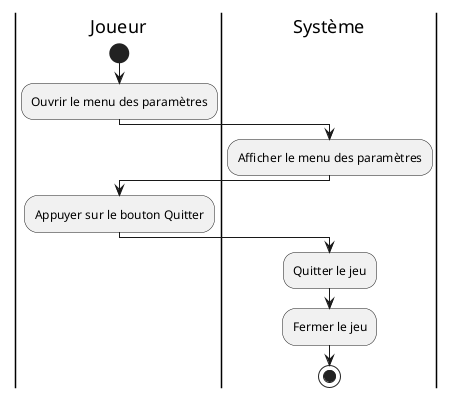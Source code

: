 @startuml quitGameUC
|Joueur|
start
:Ouvrir le menu des paramètres;

|Système|
:Afficher le menu des paramètres;

|Joueur|
:Appuyer sur le bouton Quitter;

|Système|
:Quitter le jeu;
:Fermer le jeu;
stop
@enduml

